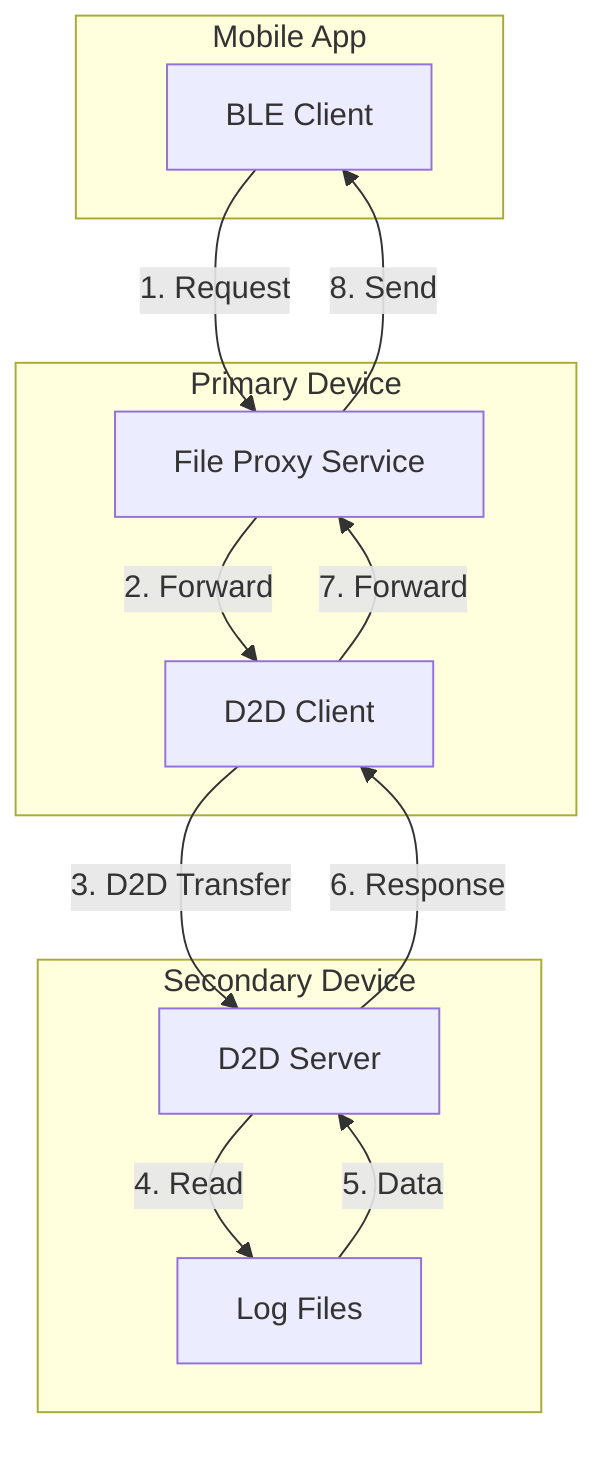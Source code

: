graph TB
    subgraph "Mobile App"
        APP[BLE Client]
    end
    
    subgraph "Primary Device"
        PROXY[File Proxy Service]
        D2D_C[D2D Client]
    end
    
    subgraph "Secondary Device"
        D2D_S[D2D Server]
        LOGS[Log Files]
    end
    
    APP -->|"1. Request"| PROXY
    PROXY -->|"2. Forward"| D2D_C
    D2D_C -->|"3. D2D Transfer"| D2D_S
    D2D_S -->|"4. Read"| LOGS
    LOGS -->|"5. Data"| D2D_S
    D2D_S -->|"6. Response"| D2D_C
    D2D_C -->|"7. Forward"| PROXY
    PROXY -->|"8. Send"| APP
